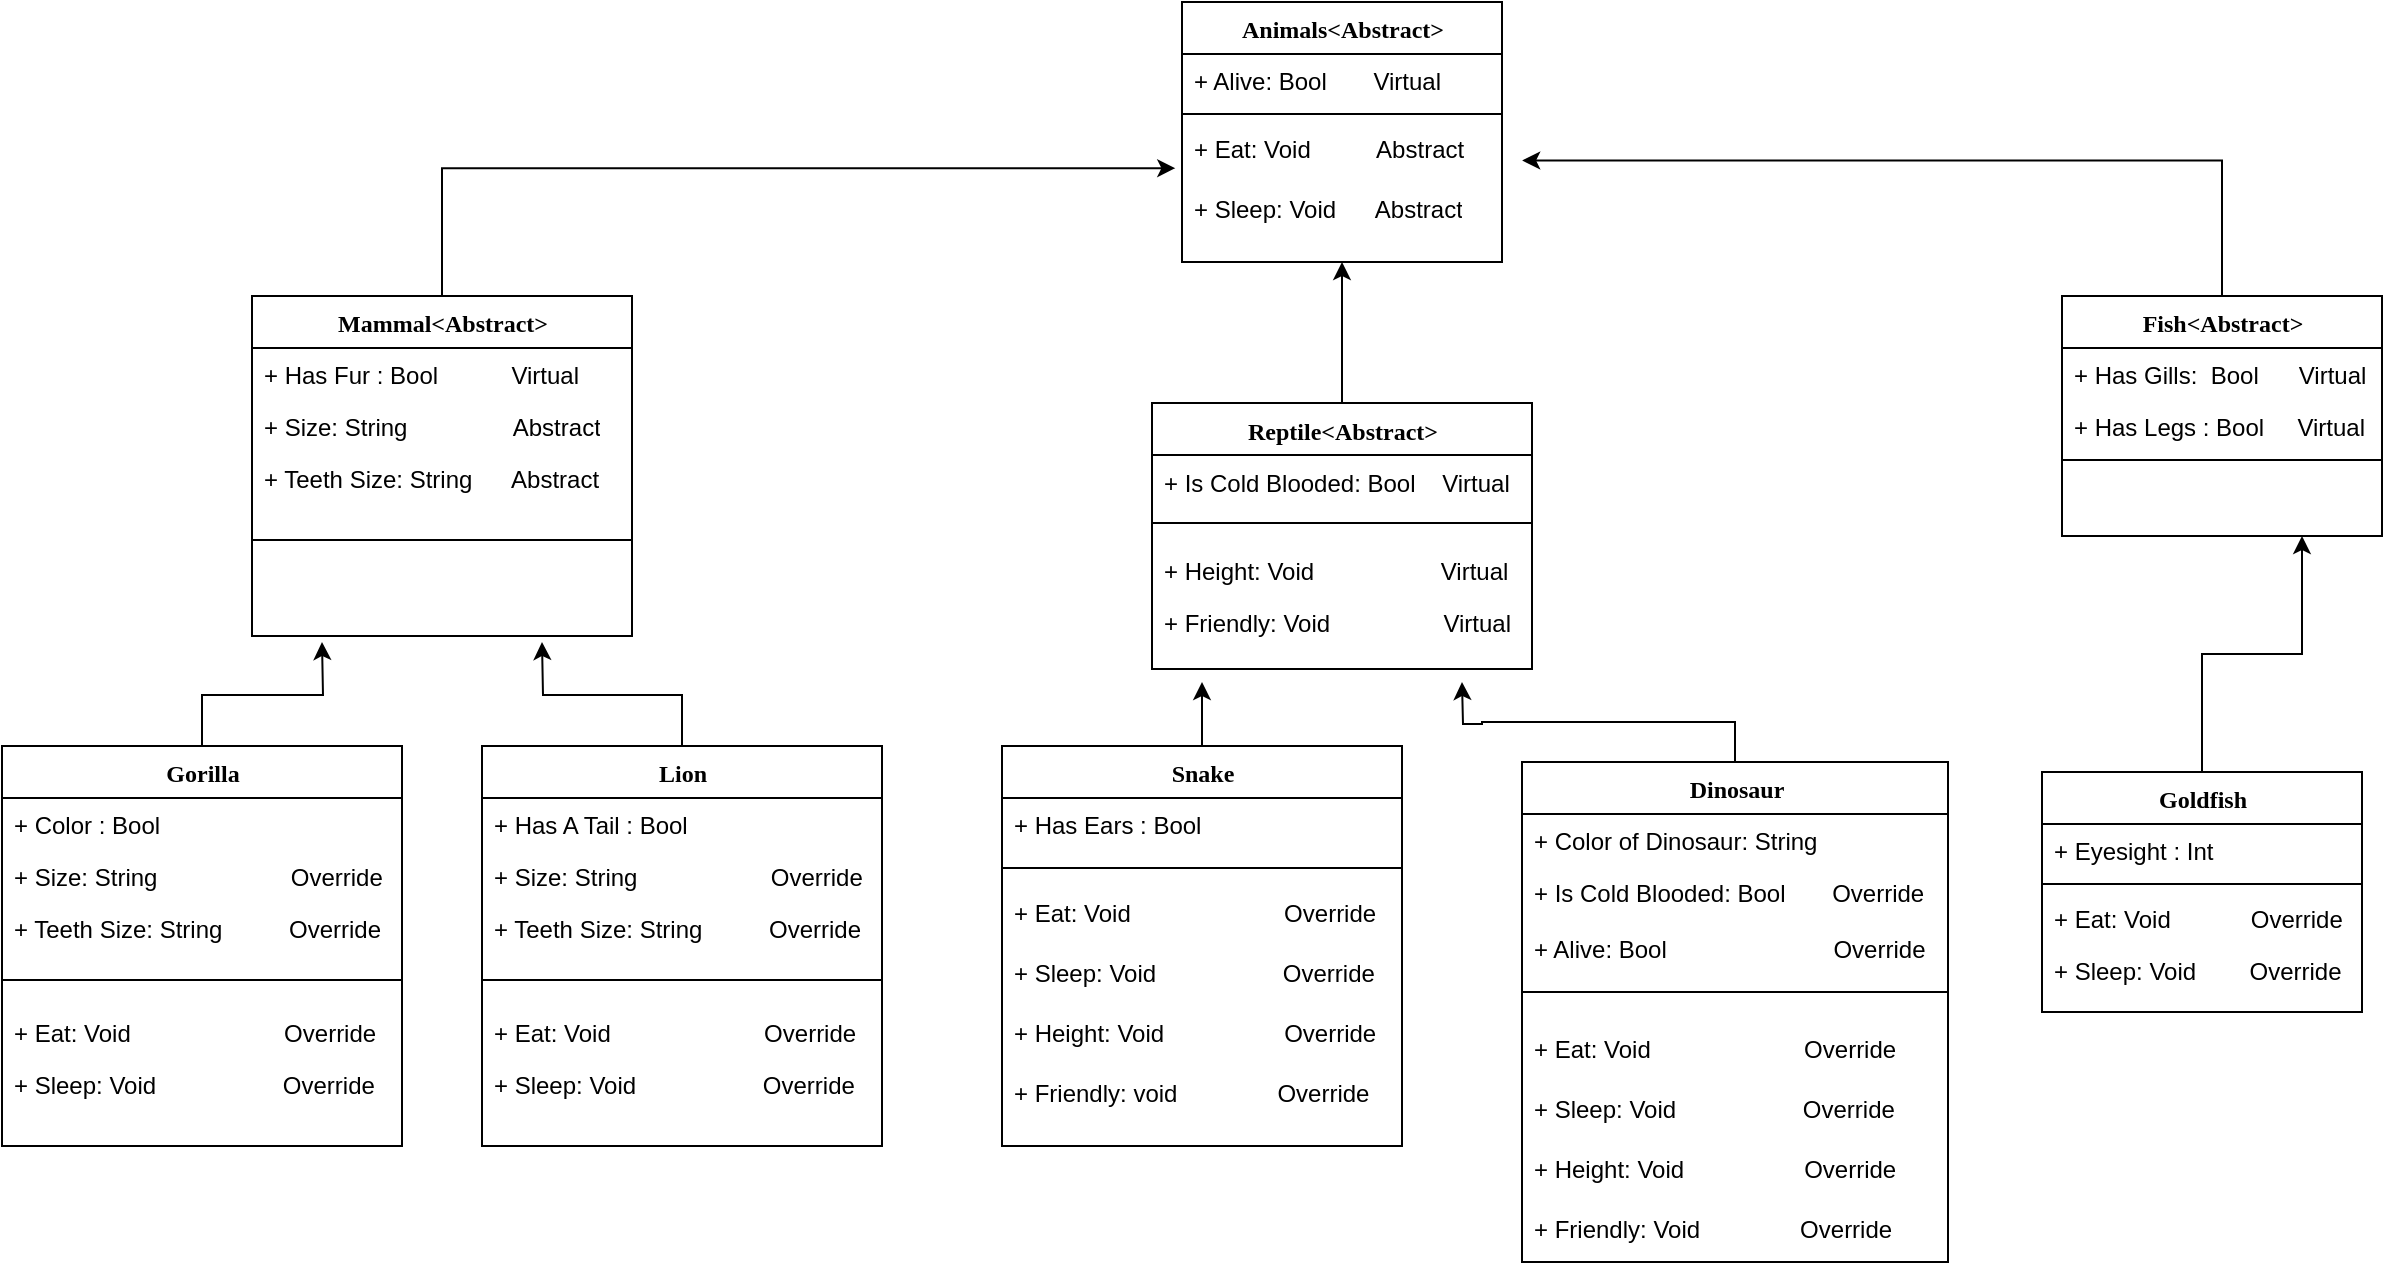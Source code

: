 <mxfile version="12.1.3" type="device" pages="1"><diagram name="Page-1" id="9f46799a-70d6-7492-0946-bef42562c5a5"><mxGraphModel dx="2345" dy="1511" grid="1" gridSize="10" guides="1" tooltips="1" connect="1" arrows="1" fold="1" page="1" pageScale="1" pageWidth="1100" pageHeight="850" background="#ffffff" math="0" shadow="0"><root><mxCell id="0"/><mxCell id="1" parent="0"/><mxCell id="NTBpJUTCgo7vreS5HlEb-181" style="edgeStyle=orthogonalEdgeStyle;rounded=0;orthogonalLoop=1;jettySize=auto;html=1;exitX=0.5;exitY=0;exitDx=0;exitDy=0;entryX=0.5;entryY=1;entryDx=0;entryDy=0;" edge="1" parent="1" source="78961159f06e98e8-95" target="NTBpJUTCgo7vreS5HlEb-25"><mxGeometry relative="1" as="geometry"/></mxCell><mxCell id="78961159f06e98e8-95" value="Reptile&amp;lt;Abstract&amp;gt;" style="swimlane;html=1;fontStyle=1;align=center;verticalAlign=top;childLayout=stackLayout;horizontal=1;startSize=26;horizontalStack=0;resizeParent=1;resizeLast=0;collapsible=1;marginBottom=0;swimlaneFillColor=#ffffff;rounded=0;shadow=0;comic=0;labelBackgroundColor=none;strokeColor=#000000;strokeWidth=1;fillColor=none;fontFamily=Verdana;fontSize=12;fontColor=#000000;" parent="1" vertex="1"><mxGeometry x="355" y="-609.5" width="190" height="133" as="geometry"/></mxCell><mxCell id="78961159f06e98e8-96" value="+ Is Cold Blooded: Bool&amp;nbsp; &amp;nbsp; Virtual" style="text;html=1;strokeColor=none;fillColor=none;align=left;verticalAlign=top;spacingLeft=4;spacingRight=4;whiteSpace=wrap;overflow=hidden;rotatable=0;points=[[0,0.5],[1,0.5]];portConstraint=eastwest;" parent="78961159f06e98e8-95" vertex="1"><mxGeometry y="26" width="190" height="24" as="geometry"/></mxCell><mxCell id="78961159f06e98e8-103" value="" style="line;html=1;strokeWidth=1;fillColor=none;align=left;verticalAlign=middle;spacingTop=-1;spacingLeft=3;spacingRight=3;rotatable=0;labelPosition=right;points=[];portConstraint=eastwest;" parent="78961159f06e98e8-95" vertex="1"><mxGeometry y="50" width="190" height="20" as="geometry"/></mxCell><mxCell id="78961159f06e98e8-104" value="+ Height: Void&amp;nbsp; &amp;nbsp; &amp;nbsp; &amp;nbsp; &amp;nbsp; &amp;nbsp; &amp;nbsp; &amp;nbsp; &amp;nbsp; &amp;nbsp;Virtual" style="text;html=1;strokeColor=none;fillColor=none;align=left;verticalAlign=top;spacingLeft=4;spacingRight=4;whiteSpace=wrap;overflow=hidden;rotatable=0;points=[[0,0.5],[1,0.5]];portConstraint=eastwest;" parent="78961159f06e98e8-95" vertex="1"><mxGeometry y="70" width="190" height="26" as="geometry"/></mxCell><mxCell id="NTBpJUTCgo7vreS5HlEb-246" value="+ Friendly: Void&amp;nbsp; &amp;nbsp; &amp;nbsp; &amp;nbsp; &amp;nbsp; &amp;nbsp; &amp;nbsp; &amp;nbsp; &amp;nbsp;Virtual" style="text;html=1;strokeColor=none;fillColor=none;align=left;verticalAlign=top;spacingLeft=4;spacingRight=4;whiteSpace=wrap;overflow=hidden;rotatable=0;points=[[0,0.5],[1,0.5]];portConstraint=eastwest;" vertex="1" parent="78961159f06e98e8-95"><mxGeometry y="96" width="190" height="32" as="geometry"/></mxCell><mxCell id="NTBpJUTCgo7vreS5HlEb-90" style="edgeStyle=orthogonalEdgeStyle;rounded=0;orthogonalLoop=1;jettySize=auto;html=1;exitX=0.5;exitY=0;exitDx=0;exitDy=0;entryX=-0.021;entryY=0.769;entryDx=0;entryDy=0;entryPerimeter=0;" edge="1" parent="1" source="NTBpJUTCgo7vreS5HlEb-2" target="NTBpJUTCgo7vreS5HlEb-35"><mxGeometry relative="1" as="geometry"/></mxCell><mxCell id="NTBpJUTCgo7vreS5HlEb-2" value="Mammal&amp;lt;Abstract&amp;gt;" style="swimlane;html=1;fontStyle=1;align=center;verticalAlign=top;childLayout=stackLayout;horizontal=1;startSize=26;horizontalStack=0;resizeParent=1;resizeLast=0;collapsible=1;marginBottom=0;swimlaneFillColor=#ffffff;rounded=0;shadow=0;comic=0;labelBackgroundColor=none;strokeColor=#000000;strokeWidth=1;fillColor=none;fontFamily=Verdana;fontSize=12;fontColor=#000000;" vertex="1" parent="1"><mxGeometry x="-95" y="-663" width="190" height="170" as="geometry"/></mxCell><mxCell id="NTBpJUTCgo7vreS5HlEb-3" value="+ Has Fur : Bool&amp;nbsp; &amp;nbsp; &amp;nbsp; &amp;nbsp; &amp;nbsp; &amp;nbsp;Virtual" style="text;html=1;strokeColor=none;fillColor=none;align=left;verticalAlign=top;spacingLeft=4;spacingRight=4;whiteSpace=wrap;overflow=hidden;rotatable=0;points=[[0,0.5],[1,0.5]];portConstraint=eastwest;" vertex="1" parent="NTBpJUTCgo7vreS5HlEb-2"><mxGeometry y="26" width="190" height="26" as="geometry"/></mxCell><mxCell id="NTBpJUTCgo7vreS5HlEb-215" value="+ Size: String&amp;nbsp; &amp;nbsp; &amp;nbsp; &amp;nbsp; &amp;nbsp; &amp;nbsp; &amp;nbsp; &amp;nbsp; Abstract" style="text;html=1;strokeColor=none;fillColor=none;align=left;verticalAlign=top;spacingLeft=4;spacingRight=4;whiteSpace=wrap;overflow=hidden;rotatable=0;points=[[0,0.5],[1,0.5]];portConstraint=eastwest;" vertex="1" parent="NTBpJUTCgo7vreS5HlEb-2"><mxGeometry y="52" width="190" height="26" as="geometry"/></mxCell><mxCell id="NTBpJUTCgo7vreS5HlEb-216" value="+ Teeth Size: String&amp;nbsp; &amp;nbsp; &amp;nbsp; Abstract" style="text;html=1;strokeColor=none;fillColor=none;align=left;verticalAlign=top;spacingLeft=4;spacingRight=4;whiteSpace=wrap;overflow=hidden;rotatable=0;points=[[0,0.5],[1,0.5]];portConstraint=eastwest;" vertex="1" parent="NTBpJUTCgo7vreS5HlEb-2"><mxGeometry y="78" width="190" height="26" as="geometry"/></mxCell><mxCell id="NTBpJUTCgo7vreS5HlEb-10" value="" style="line;html=1;strokeWidth=1;fillColor=none;align=left;verticalAlign=middle;spacingTop=-1;spacingLeft=3;spacingRight=3;rotatable=0;labelPosition=right;points=[];portConstraint=eastwest;" vertex="1" parent="NTBpJUTCgo7vreS5HlEb-2"><mxGeometry y="104" width="190" height="36" as="geometry"/></mxCell><mxCell id="NTBpJUTCgo7vreS5HlEb-25" value="Animals&amp;lt;Abstract&amp;gt;" style="swimlane;html=1;fontStyle=1;align=center;verticalAlign=top;childLayout=stackLayout;horizontal=1;startSize=26;horizontalStack=0;resizeParent=1;resizeLast=0;collapsible=1;marginBottom=0;swimlaneFillColor=#ffffff;rounded=0;shadow=0;comic=0;labelBackgroundColor=none;strokeColor=#000000;strokeWidth=1;fillColor=none;fontFamily=Verdana;fontSize=12;fontColor=#000000;" vertex="1" parent="1"><mxGeometry x="370" y="-810" width="160" height="130" as="geometry"/></mxCell><mxCell id="NTBpJUTCgo7vreS5HlEb-26" value="+ Alive: Bool&amp;nbsp; &amp;nbsp; &amp;nbsp; &amp;nbsp;Virtual" style="text;html=1;strokeColor=none;fillColor=none;align=left;verticalAlign=top;spacingLeft=4;spacingRight=4;whiteSpace=wrap;overflow=hidden;rotatable=0;points=[[0,0.5],[1,0.5]];portConstraint=eastwest;" vertex="1" parent="NTBpJUTCgo7vreS5HlEb-25"><mxGeometry y="26" width="160" height="26" as="geometry"/></mxCell><mxCell id="NTBpJUTCgo7vreS5HlEb-33" value="" style="line;html=1;strokeWidth=1;fillColor=none;align=left;verticalAlign=middle;spacingTop=-1;spacingLeft=3;spacingRight=3;rotatable=0;labelPosition=right;points=[];portConstraint=eastwest;" vertex="1" parent="NTBpJUTCgo7vreS5HlEb-25"><mxGeometry y="52" width="160" height="8" as="geometry"/></mxCell><mxCell id="NTBpJUTCgo7vreS5HlEb-35" value="+ Eat: Void&amp;nbsp; &amp;nbsp; &amp;nbsp; &amp;nbsp; &amp;nbsp; Abstract" style="text;html=1;strokeColor=none;fillColor=none;align=left;verticalAlign=top;spacingLeft=4;spacingRight=4;whiteSpace=wrap;overflow=hidden;rotatable=0;points=[[0,0.5],[1,0.5]];portConstraint=eastwest;" vertex="1" parent="NTBpJUTCgo7vreS5HlEb-25"><mxGeometry y="60" width="160" height="30" as="geometry"/></mxCell><mxCell id="NTBpJUTCgo7vreS5HlEb-213" value="+ Sleep: Void&amp;nbsp; &amp;nbsp; &amp;nbsp; Abstract" style="text;html=1;strokeColor=none;fillColor=none;align=left;verticalAlign=top;spacingLeft=4;spacingRight=4;whiteSpace=wrap;overflow=hidden;rotatable=0;points=[[0,0.5],[1,0.5]];portConstraint=eastwest;" vertex="1" parent="NTBpJUTCgo7vreS5HlEb-25"><mxGeometry y="90" width="160" height="30" as="geometry"/></mxCell><mxCell id="NTBpJUTCgo7vreS5HlEb-91" style="edgeStyle=orthogonalEdgeStyle;rounded=0;orthogonalLoop=1;jettySize=auto;html=1;exitX=0.5;exitY=0;exitDx=0;exitDy=0;entryX=1.063;entryY=0.641;entryDx=0;entryDy=0;entryPerimeter=0;" edge="1" parent="1" source="NTBpJUTCgo7vreS5HlEb-38" target="NTBpJUTCgo7vreS5HlEb-35"><mxGeometry relative="1" as="geometry"/></mxCell><mxCell id="NTBpJUTCgo7vreS5HlEb-38" value="Fish&amp;lt;Abstract&amp;gt;" style="swimlane;html=1;fontStyle=1;align=center;verticalAlign=top;childLayout=stackLayout;horizontal=1;startSize=26;horizontalStack=0;resizeParent=1;resizeLast=0;collapsible=1;marginBottom=0;swimlaneFillColor=#ffffff;rounded=0;shadow=0;comic=0;labelBackgroundColor=none;strokeColor=#000000;strokeWidth=1;fillColor=none;fontFamily=Verdana;fontSize=12;fontColor=#000000;" vertex="1" parent="1"><mxGeometry x="810" y="-663" width="160" height="120" as="geometry"/></mxCell><mxCell id="NTBpJUTCgo7vreS5HlEb-39" value="+ Has Gills:&amp;nbsp; Bool&amp;nbsp; &amp;nbsp; &amp;nbsp; Virtual" style="text;html=1;strokeColor=none;fillColor=none;align=left;verticalAlign=top;spacingLeft=4;spacingRight=4;whiteSpace=wrap;overflow=hidden;rotatable=0;points=[[0,0.5],[1,0.5]];portConstraint=eastwest;" vertex="1" parent="NTBpJUTCgo7vreS5HlEb-38"><mxGeometry y="26" width="160" height="26" as="geometry"/></mxCell><mxCell id="NTBpJUTCgo7vreS5HlEb-40" value="+ Has Legs : Bool&amp;nbsp; &amp;nbsp; &amp;nbsp;Virtual" style="text;html=1;strokeColor=none;fillColor=none;align=left;verticalAlign=top;spacingLeft=4;spacingRight=4;whiteSpace=wrap;overflow=hidden;rotatable=0;points=[[0,0.5],[1,0.5]];portConstraint=eastwest;" vertex="1" parent="NTBpJUTCgo7vreS5HlEb-38"><mxGeometry y="52" width="160" height="26" as="geometry"/></mxCell><mxCell id="NTBpJUTCgo7vreS5HlEb-41" value="" style="line;html=1;strokeWidth=1;fillColor=none;align=left;verticalAlign=middle;spacingTop=-1;spacingLeft=3;spacingRight=3;rotatable=0;labelPosition=right;points=[];portConstraint=eastwest;" vertex="1" parent="NTBpJUTCgo7vreS5HlEb-38"><mxGeometry y="78" width="160" height="8" as="geometry"/></mxCell><mxCell id="NTBpJUTCgo7vreS5HlEb-253" style="edgeStyle=orthogonalEdgeStyle;rounded=0;orthogonalLoop=1;jettySize=auto;html=1;exitX=0.5;exitY=0;exitDx=0;exitDy=0;" edge="1" parent="1" source="NTBpJUTCgo7vreS5HlEb-62"><mxGeometry relative="1" as="geometry"><mxPoint x="-60" y="-490" as="targetPoint"/></mxGeometry></mxCell><mxCell id="NTBpJUTCgo7vreS5HlEb-62" value="Gorilla" style="swimlane;html=1;fontStyle=1;align=center;verticalAlign=top;childLayout=stackLayout;horizontal=1;startSize=26;horizontalStack=0;resizeParent=1;resizeLast=0;collapsible=1;marginBottom=0;swimlaneFillColor=#ffffff;rounded=0;shadow=0;comic=0;labelBackgroundColor=none;strokeColor=#000000;strokeWidth=1;fillColor=none;fontFamily=Verdana;fontSize=12;fontColor=#000000;" vertex="1" parent="1"><mxGeometry x="-220" y="-438" width="200" height="200" as="geometry"/></mxCell><mxCell id="NTBpJUTCgo7vreS5HlEb-63" value="+ Color : Bool" style="text;html=1;strokeColor=none;fillColor=none;align=left;verticalAlign=top;spacingLeft=4;spacingRight=4;whiteSpace=wrap;overflow=hidden;rotatable=0;points=[[0,0.5],[1,0.5]];portConstraint=eastwest;" vertex="1" parent="NTBpJUTCgo7vreS5HlEb-62"><mxGeometry y="26" width="200" height="26" as="geometry"/></mxCell><mxCell id="NTBpJUTCgo7vreS5HlEb-217" value="+ Size: String&amp;nbsp; &amp;nbsp; &amp;nbsp; &amp;nbsp; &amp;nbsp; &amp;nbsp; &amp;nbsp; &amp;nbsp; &amp;nbsp; &amp;nbsp; Override" style="text;html=1;strokeColor=none;fillColor=none;align=left;verticalAlign=top;spacingLeft=4;spacingRight=4;whiteSpace=wrap;overflow=hidden;rotatable=0;points=[[0,0.5],[1,0.5]];portConstraint=eastwest;" vertex="1" parent="NTBpJUTCgo7vreS5HlEb-62"><mxGeometry y="52" width="200" height="26" as="geometry"/></mxCell><mxCell id="NTBpJUTCgo7vreS5HlEb-218" value="+ Teeth Size: String&amp;nbsp; &amp;nbsp; &amp;nbsp; &amp;nbsp; &amp;nbsp; Override" style="text;html=1;strokeColor=none;fillColor=none;align=left;verticalAlign=top;spacingLeft=4;spacingRight=4;whiteSpace=wrap;overflow=hidden;rotatable=0;points=[[0,0.5],[1,0.5]];portConstraint=eastwest;" vertex="1" parent="NTBpJUTCgo7vreS5HlEb-62"><mxGeometry y="78" width="200" height="26" as="geometry"/></mxCell><mxCell id="NTBpJUTCgo7vreS5HlEb-66" value="" style="line;html=1;strokeWidth=1;fillColor=none;align=left;verticalAlign=middle;spacingTop=-1;spacingLeft=3;spacingRight=3;rotatable=0;labelPosition=right;points=[];portConstraint=eastwest;" vertex="1" parent="NTBpJUTCgo7vreS5HlEb-62"><mxGeometry y="104" width="200" height="26" as="geometry"/></mxCell><mxCell id="NTBpJUTCgo7vreS5HlEb-67" value="+ Eat: Void&amp;nbsp; &amp;nbsp; &amp;nbsp; &amp;nbsp; &amp;nbsp; &amp;nbsp; &amp;nbsp; &amp;nbsp; &amp;nbsp; &amp;nbsp; &amp;nbsp; &amp;nbsp;Override" style="text;html=1;strokeColor=none;fillColor=none;align=left;verticalAlign=top;spacingLeft=4;spacingRight=4;whiteSpace=wrap;overflow=hidden;rotatable=0;points=[[0,0.5],[1,0.5]];portConstraint=eastwest;" vertex="1" parent="NTBpJUTCgo7vreS5HlEb-62"><mxGeometry y="130" width="200" height="26" as="geometry"/></mxCell><mxCell id="NTBpJUTCgo7vreS5HlEb-68" value="+ Sleep: Void&amp;nbsp; &amp;nbsp; &amp;nbsp; &amp;nbsp; &amp;nbsp; &amp;nbsp; &amp;nbsp; &amp;nbsp; &amp;nbsp; &amp;nbsp;Override" style="text;html=1;strokeColor=none;fillColor=none;align=left;verticalAlign=top;spacingLeft=4;spacingRight=4;whiteSpace=wrap;overflow=hidden;rotatable=0;points=[[0,0.5],[1,0.5]];portConstraint=eastwest;" vertex="1" parent="NTBpJUTCgo7vreS5HlEb-62"><mxGeometry y="156" width="200" height="26" as="geometry"/></mxCell><mxCell id="NTBpJUTCgo7vreS5HlEb-251" style="edgeStyle=orthogonalEdgeStyle;rounded=0;orthogonalLoop=1;jettySize=auto;html=1;exitX=0.5;exitY=0;exitDx=0;exitDy=0;entryX=0.75;entryY=1;entryDx=0;entryDy=0;" edge="1" parent="1" source="NTBpJUTCgo7vreS5HlEb-78" target="NTBpJUTCgo7vreS5HlEb-38"><mxGeometry relative="1" as="geometry"/></mxCell><mxCell id="NTBpJUTCgo7vreS5HlEb-78" value="Goldfish" style="swimlane;html=1;fontStyle=1;align=center;verticalAlign=top;childLayout=stackLayout;horizontal=1;startSize=26;horizontalStack=0;resizeParent=1;resizeLast=0;collapsible=1;marginBottom=0;swimlaneFillColor=#ffffff;rounded=0;shadow=0;comic=0;labelBackgroundColor=none;strokeColor=#000000;strokeWidth=1;fillColor=none;fontFamily=Verdana;fontSize=12;fontColor=#000000;" vertex="1" parent="1"><mxGeometry x="800" y="-425" width="160" height="120" as="geometry"/></mxCell><mxCell id="NTBpJUTCgo7vreS5HlEb-79" value="+ Eyesight : Int" style="text;html=1;strokeColor=none;fillColor=none;align=left;verticalAlign=top;spacingLeft=4;spacingRight=4;whiteSpace=wrap;overflow=hidden;rotatable=0;points=[[0,0.5],[1,0.5]];portConstraint=eastwest;" vertex="1" parent="NTBpJUTCgo7vreS5HlEb-78"><mxGeometry y="26" width="160" height="26" as="geometry"/></mxCell><mxCell id="NTBpJUTCgo7vreS5HlEb-82" value="" style="line;html=1;strokeWidth=1;fillColor=none;align=left;verticalAlign=middle;spacingTop=-1;spacingLeft=3;spacingRight=3;rotatable=0;labelPosition=right;points=[];portConstraint=eastwest;" vertex="1" parent="NTBpJUTCgo7vreS5HlEb-78"><mxGeometry y="52" width="160" height="8" as="geometry"/></mxCell><mxCell id="NTBpJUTCgo7vreS5HlEb-83" value="+ Eat: Void&amp;nbsp; &amp;nbsp; &amp;nbsp; &amp;nbsp; &amp;nbsp; &amp;nbsp; Override" style="text;html=1;strokeColor=none;fillColor=none;align=left;verticalAlign=top;spacingLeft=4;spacingRight=4;whiteSpace=wrap;overflow=hidden;rotatable=0;points=[[0,0.5],[1,0.5]];portConstraint=eastwest;" vertex="1" parent="NTBpJUTCgo7vreS5HlEb-78"><mxGeometry y="60" width="160" height="26" as="geometry"/></mxCell><mxCell id="NTBpJUTCgo7vreS5HlEb-84" value="+ Sleep: Void&amp;nbsp; &amp;nbsp; &amp;nbsp; &amp;nbsp; Override" style="text;html=1;strokeColor=none;fillColor=none;align=left;verticalAlign=top;spacingLeft=4;spacingRight=4;whiteSpace=wrap;overflow=hidden;rotatable=0;points=[[0,0.5],[1,0.5]];portConstraint=eastwest;" vertex="1" parent="NTBpJUTCgo7vreS5HlEb-78"><mxGeometry y="86" width="160" height="26" as="geometry"/></mxCell><mxCell id="NTBpJUTCgo7vreS5HlEb-254" style="edgeStyle=orthogonalEdgeStyle;rounded=0;orthogonalLoop=1;jettySize=auto;html=1;exitX=0.5;exitY=0;exitDx=0;exitDy=0;" edge="1" parent="1" source="NTBpJUTCgo7vreS5HlEb-219"><mxGeometry relative="1" as="geometry"><mxPoint x="50" y="-490" as="targetPoint"/></mxGeometry></mxCell><mxCell id="NTBpJUTCgo7vreS5HlEb-219" value="Lion" style="swimlane;html=1;fontStyle=1;align=center;verticalAlign=top;childLayout=stackLayout;horizontal=1;startSize=26;horizontalStack=0;resizeParent=1;resizeLast=0;collapsible=1;marginBottom=0;swimlaneFillColor=#ffffff;rounded=0;shadow=0;comic=0;labelBackgroundColor=none;strokeColor=#000000;strokeWidth=1;fillColor=none;fontFamily=Verdana;fontSize=12;fontColor=#000000;" vertex="1" parent="1"><mxGeometry x="20" y="-438" width="200" height="200" as="geometry"/></mxCell><mxCell id="NTBpJUTCgo7vreS5HlEb-220" value="+ Has A Tail : Bool" style="text;html=1;strokeColor=none;fillColor=none;align=left;verticalAlign=top;spacingLeft=4;spacingRight=4;whiteSpace=wrap;overflow=hidden;rotatable=0;points=[[0,0.5],[1,0.5]];portConstraint=eastwest;" vertex="1" parent="NTBpJUTCgo7vreS5HlEb-219"><mxGeometry y="26" width="200" height="26" as="geometry"/></mxCell><mxCell id="NTBpJUTCgo7vreS5HlEb-221" value="+ Size: String&amp;nbsp; &amp;nbsp; &amp;nbsp; &amp;nbsp; &amp;nbsp; &amp;nbsp; &amp;nbsp; &amp;nbsp; &amp;nbsp; &amp;nbsp; Override" style="text;html=1;strokeColor=none;fillColor=none;align=left;verticalAlign=top;spacingLeft=4;spacingRight=4;whiteSpace=wrap;overflow=hidden;rotatable=0;points=[[0,0.5],[1,0.5]];portConstraint=eastwest;" vertex="1" parent="NTBpJUTCgo7vreS5HlEb-219"><mxGeometry y="52" width="200" height="26" as="geometry"/></mxCell><mxCell id="NTBpJUTCgo7vreS5HlEb-222" value="+ Teeth Size: String&amp;nbsp; &amp;nbsp; &amp;nbsp; &amp;nbsp; &amp;nbsp; Override" style="text;html=1;strokeColor=none;fillColor=none;align=left;verticalAlign=top;spacingLeft=4;spacingRight=4;whiteSpace=wrap;overflow=hidden;rotatable=0;points=[[0,0.5],[1,0.5]];portConstraint=eastwest;" vertex="1" parent="NTBpJUTCgo7vreS5HlEb-219"><mxGeometry y="78" width="200" height="26" as="geometry"/></mxCell><mxCell id="NTBpJUTCgo7vreS5HlEb-223" value="" style="line;html=1;strokeWidth=1;fillColor=none;align=left;verticalAlign=middle;spacingTop=-1;spacingLeft=3;spacingRight=3;rotatable=0;labelPosition=right;points=[];portConstraint=eastwest;" vertex="1" parent="NTBpJUTCgo7vreS5HlEb-219"><mxGeometry y="104" width="200" height="26" as="geometry"/></mxCell><mxCell id="NTBpJUTCgo7vreS5HlEb-225" value="+ Eat: Void&amp;nbsp; &amp;nbsp; &amp;nbsp; &amp;nbsp; &amp;nbsp; &amp;nbsp; &amp;nbsp; &amp;nbsp; &amp;nbsp; &amp;nbsp; &amp;nbsp; &amp;nbsp;Override" style="text;html=1;strokeColor=none;fillColor=none;align=left;verticalAlign=top;spacingLeft=4;spacingRight=4;whiteSpace=wrap;overflow=hidden;rotatable=0;points=[[0,0.5],[1,0.5]];portConstraint=eastwest;" vertex="1" parent="NTBpJUTCgo7vreS5HlEb-219"><mxGeometry y="130" width="200" height="26" as="geometry"/></mxCell><mxCell id="NTBpJUTCgo7vreS5HlEb-224" value="+ Sleep: Void&amp;nbsp; &amp;nbsp; &amp;nbsp; &amp;nbsp; &amp;nbsp; &amp;nbsp; &amp;nbsp; &amp;nbsp; &amp;nbsp; &amp;nbsp;Override" style="text;html=1;strokeColor=none;fillColor=none;align=left;verticalAlign=top;spacingLeft=4;spacingRight=4;whiteSpace=wrap;overflow=hidden;rotatable=0;points=[[0,0.5],[1,0.5]];portConstraint=eastwest;" vertex="1" parent="NTBpJUTCgo7vreS5HlEb-219"><mxGeometry y="156" width="200" height="26" as="geometry"/></mxCell><mxCell id="NTBpJUTCgo7vreS5HlEb-255" style="edgeStyle=orthogonalEdgeStyle;rounded=0;orthogonalLoop=1;jettySize=auto;html=1;exitX=0.5;exitY=0;exitDx=0;exitDy=0;" edge="1" parent="1" source="NTBpJUTCgo7vreS5HlEb-226"><mxGeometry relative="1" as="geometry"><mxPoint x="380" y="-470" as="targetPoint"/></mxGeometry></mxCell><mxCell id="NTBpJUTCgo7vreS5HlEb-226" value="Snake" style="swimlane;html=1;fontStyle=1;align=center;verticalAlign=top;childLayout=stackLayout;horizontal=1;startSize=26;horizontalStack=0;resizeParent=1;resizeLast=0;collapsible=1;marginBottom=0;swimlaneFillColor=#ffffff;rounded=0;shadow=0;comic=0;labelBackgroundColor=none;strokeColor=#000000;strokeWidth=1;fillColor=none;fontFamily=Verdana;fontSize=12;fontColor=#000000;" vertex="1" parent="1"><mxGeometry x="280" y="-438" width="200" height="200" as="geometry"/></mxCell><mxCell id="NTBpJUTCgo7vreS5HlEb-227" value="+ Has Ears : Bool" style="text;html=1;strokeColor=none;fillColor=none;align=left;verticalAlign=top;spacingLeft=4;spacingRight=4;whiteSpace=wrap;overflow=hidden;rotatable=0;points=[[0,0.5],[1,0.5]];portConstraint=eastwest;" vertex="1" parent="NTBpJUTCgo7vreS5HlEb-226"><mxGeometry y="26" width="200" height="26" as="geometry"/></mxCell><mxCell id="NTBpJUTCgo7vreS5HlEb-230" value="" style="line;html=1;strokeWidth=1;fillColor=none;align=left;verticalAlign=middle;spacingTop=-1;spacingLeft=3;spacingRight=3;rotatable=0;labelPosition=right;points=[];portConstraint=eastwest;" vertex="1" parent="NTBpJUTCgo7vreS5HlEb-226"><mxGeometry y="52" width="200" height="18" as="geometry"/></mxCell><mxCell id="NTBpJUTCgo7vreS5HlEb-232" value="+ Eat: Void&amp;nbsp; &amp;nbsp; &amp;nbsp; &amp;nbsp; &amp;nbsp; &amp;nbsp; &amp;nbsp; &amp;nbsp; &amp;nbsp; &amp;nbsp; &amp;nbsp; &amp;nbsp;Override" style="text;html=1;strokeColor=none;fillColor=none;align=left;verticalAlign=top;spacingLeft=4;spacingRight=4;whiteSpace=wrap;overflow=hidden;rotatable=0;points=[[0,0.5],[1,0.5]];portConstraint=eastwest;" vertex="1" parent="NTBpJUTCgo7vreS5HlEb-226"><mxGeometry y="70" width="200" height="30" as="geometry"/></mxCell><mxCell id="NTBpJUTCgo7vreS5HlEb-234" value="+ Sleep: Void&amp;nbsp; &amp;nbsp; &amp;nbsp; &amp;nbsp; &amp;nbsp; &amp;nbsp; &amp;nbsp; &amp;nbsp; &amp;nbsp; &amp;nbsp;Override" style="text;html=1;strokeColor=none;fillColor=none;align=left;verticalAlign=top;spacingLeft=4;spacingRight=4;whiteSpace=wrap;overflow=hidden;rotatable=0;points=[[0,0.5],[1,0.5]];portConstraint=eastwest;" vertex="1" parent="NTBpJUTCgo7vreS5HlEb-226"><mxGeometry y="100" width="200" height="30" as="geometry"/></mxCell><mxCell id="NTBpJUTCgo7vreS5HlEb-235" value="+ Height: Void&amp;nbsp; &amp;nbsp; &amp;nbsp; &amp;nbsp; &amp;nbsp; &amp;nbsp; &amp;nbsp; &amp;nbsp; &amp;nbsp; Override" style="text;html=1;strokeColor=none;fillColor=none;align=left;verticalAlign=top;spacingLeft=4;spacingRight=4;whiteSpace=wrap;overflow=hidden;rotatable=0;points=[[0,0.5],[1,0.5]];portConstraint=eastwest;" vertex="1" parent="NTBpJUTCgo7vreS5HlEb-226"><mxGeometry y="130" width="200" height="30" as="geometry"/></mxCell><mxCell id="NTBpJUTCgo7vreS5HlEb-236" value="+ Friendly: void&amp;nbsp; &amp;nbsp; &amp;nbsp; &amp;nbsp; &amp;nbsp; &amp;nbsp; &amp;nbsp; &amp;nbsp;Override" style="text;html=1;strokeColor=none;fillColor=none;align=left;verticalAlign=top;spacingLeft=4;spacingRight=4;whiteSpace=wrap;overflow=hidden;rotatable=0;points=[[0,0.5],[1,0.5]];portConstraint=eastwest;" vertex="1" parent="NTBpJUTCgo7vreS5HlEb-226"><mxGeometry y="160" width="200" height="30" as="geometry"/></mxCell><mxCell id="NTBpJUTCgo7vreS5HlEb-256" style="edgeStyle=orthogonalEdgeStyle;rounded=0;orthogonalLoop=1;jettySize=auto;html=1;exitX=0.5;exitY=0;exitDx=0;exitDy=0;" edge="1" parent="1" source="NTBpJUTCgo7vreS5HlEb-237"><mxGeometry relative="1" as="geometry"><mxPoint x="510" y="-470" as="targetPoint"/></mxGeometry></mxCell><mxCell id="NTBpJUTCgo7vreS5HlEb-237" value="Dinosaur" style="swimlane;html=1;fontStyle=1;align=center;verticalAlign=top;childLayout=stackLayout;horizontal=1;startSize=26;horizontalStack=0;resizeParent=1;resizeLast=0;collapsible=1;marginBottom=0;swimlaneFillColor=#ffffff;rounded=0;shadow=0;comic=0;labelBackgroundColor=none;strokeColor=#000000;strokeWidth=1;fillColor=none;fontFamily=Verdana;fontSize=12;fontColor=#000000;" vertex="1" parent="1"><mxGeometry x="540" y="-430" width="213" height="250" as="geometry"/></mxCell><mxCell id="NTBpJUTCgo7vreS5HlEb-238" value="+ Color of Dinosaur: String" style="text;html=1;strokeColor=none;fillColor=none;align=left;verticalAlign=top;spacingLeft=4;spacingRight=4;whiteSpace=wrap;overflow=hidden;rotatable=0;points=[[0,0.5],[1,0.5]];portConstraint=eastwest;" vertex="1" parent="NTBpJUTCgo7vreS5HlEb-237"><mxGeometry y="26" width="213" height="26" as="geometry"/></mxCell><mxCell id="NTBpJUTCgo7vreS5HlEb-244" value="+ Is Cold Blooded: Bool&amp;nbsp; &amp;nbsp; &amp;nbsp; &amp;nbsp;Override" style="text;html=1;strokeColor=none;fillColor=none;align=left;verticalAlign=top;spacingLeft=4;spacingRight=4;whiteSpace=wrap;overflow=hidden;rotatable=0;points=[[0,0.5],[1,0.5]];portConstraint=eastwest;" vertex="1" parent="NTBpJUTCgo7vreS5HlEb-237"><mxGeometry y="52" width="213" height="28" as="geometry"/></mxCell><mxCell id="NTBpJUTCgo7vreS5HlEb-245" value="+ Alive: Bool&amp;nbsp; &amp;nbsp; &amp;nbsp; &amp;nbsp; &amp;nbsp; &amp;nbsp; &amp;nbsp; &amp;nbsp; &amp;nbsp; &amp;nbsp; &amp;nbsp; &amp;nbsp; &amp;nbsp;Override" style="text;html=1;strokeColor=none;fillColor=none;align=left;verticalAlign=top;spacingLeft=4;spacingRight=4;whiteSpace=wrap;overflow=hidden;rotatable=0;points=[[0,0.5],[1,0.5]];portConstraint=eastwest;" vertex="1" parent="NTBpJUTCgo7vreS5HlEb-237"><mxGeometry y="80" width="213" height="20" as="geometry"/></mxCell><mxCell id="NTBpJUTCgo7vreS5HlEb-239" value="" style="line;html=1;strokeWidth=1;fillColor=none;align=left;verticalAlign=middle;spacingTop=-1;spacingLeft=3;spacingRight=3;rotatable=0;labelPosition=right;points=[];portConstraint=eastwest;" vertex="1" parent="NTBpJUTCgo7vreS5HlEb-237"><mxGeometry y="100" width="213" height="30" as="geometry"/></mxCell><mxCell id="NTBpJUTCgo7vreS5HlEb-240" value="+ Eat: Void&amp;nbsp; &amp;nbsp; &amp;nbsp; &amp;nbsp; &amp;nbsp; &amp;nbsp; &amp;nbsp; &amp;nbsp; &amp;nbsp; &amp;nbsp; &amp;nbsp; &amp;nbsp;Override" style="text;html=1;strokeColor=none;fillColor=none;align=left;verticalAlign=top;spacingLeft=4;spacingRight=4;whiteSpace=wrap;overflow=hidden;rotatable=0;points=[[0,0.5],[1,0.5]];portConstraint=eastwest;" vertex="1" parent="NTBpJUTCgo7vreS5HlEb-237"><mxGeometry y="130" width="213" height="30" as="geometry"/></mxCell><mxCell id="NTBpJUTCgo7vreS5HlEb-241" value="+ Sleep: Void&amp;nbsp; &amp;nbsp; &amp;nbsp; &amp;nbsp; &amp;nbsp; &amp;nbsp; &amp;nbsp; &amp;nbsp; &amp;nbsp; &amp;nbsp;Override" style="text;html=1;strokeColor=none;fillColor=none;align=left;verticalAlign=top;spacingLeft=4;spacingRight=4;whiteSpace=wrap;overflow=hidden;rotatable=0;points=[[0,0.5],[1,0.5]];portConstraint=eastwest;" vertex="1" parent="NTBpJUTCgo7vreS5HlEb-237"><mxGeometry y="160" width="213" height="30" as="geometry"/></mxCell><mxCell id="NTBpJUTCgo7vreS5HlEb-242" value="+ Height: Void&amp;nbsp; &amp;nbsp; &amp;nbsp; &amp;nbsp; &amp;nbsp; &amp;nbsp; &amp;nbsp; &amp;nbsp; &amp;nbsp; Override" style="text;html=1;strokeColor=none;fillColor=none;align=left;verticalAlign=top;spacingLeft=4;spacingRight=4;whiteSpace=wrap;overflow=hidden;rotatable=0;points=[[0,0.5],[1,0.5]];portConstraint=eastwest;" vertex="1" parent="NTBpJUTCgo7vreS5HlEb-237"><mxGeometry y="190" width="213" height="30" as="geometry"/></mxCell><mxCell id="NTBpJUTCgo7vreS5HlEb-243" value="+ Friendly: Void&amp;nbsp; &amp;nbsp; &amp;nbsp; &amp;nbsp; &amp;nbsp; &amp;nbsp; &amp;nbsp; &amp;nbsp;Override" style="text;html=1;strokeColor=none;fillColor=none;align=left;verticalAlign=top;spacingLeft=4;spacingRight=4;whiteSpace=wrap;overflow=hidden;rotatable=0;points=[[0,0.5],[1,0.5]];portConstraint=eastwest;" vertex="1" parent="NTBpJUTCgo7vreS5HlEb-237"><mxGeometry y="220" width="213" height="30" as="geometry"/></mxCell></root></mxGraphModel></diagram></mxfile>